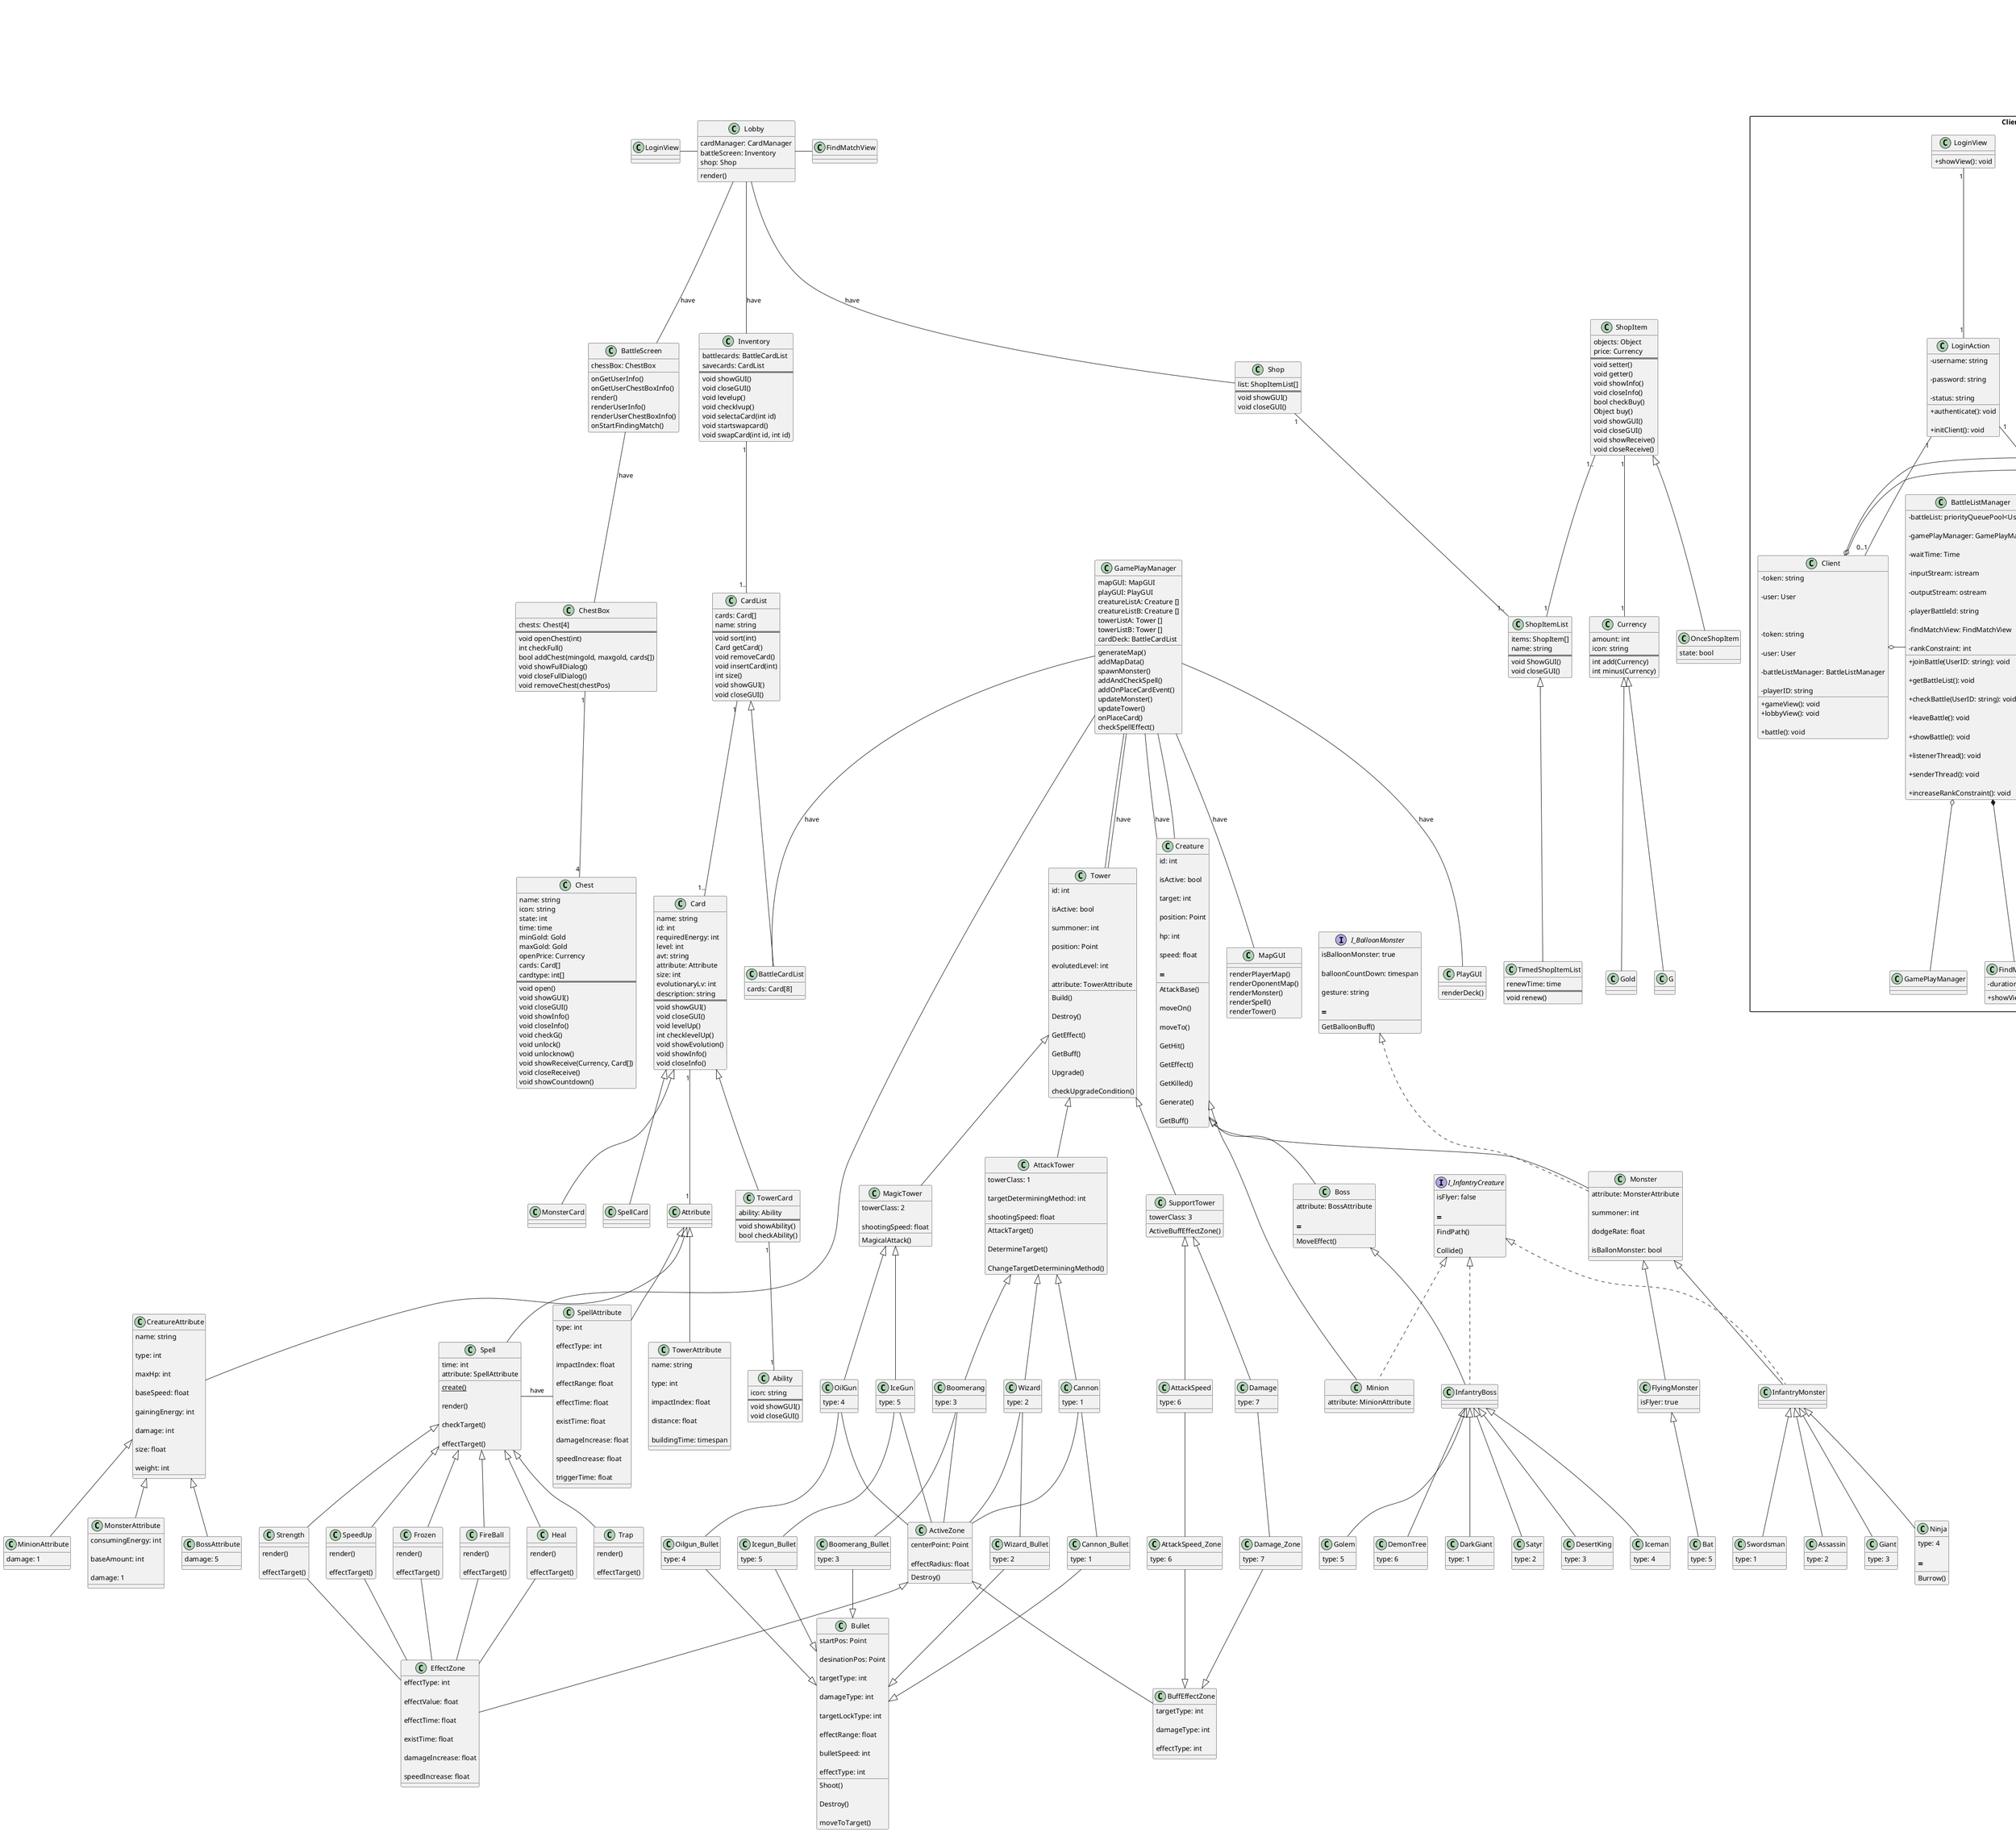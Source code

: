 @startuml 

class MapGUI { 
renderPlayerMap()
renderOponentMap()
renderMonster() 
renderSpell() 
renderTower()
} 

class PlayGUI { 
renderDeck()
}
  

class GamePlayManager { 

mapGUI: MapGUI 
playGUI: PlayGUI
creatureListA: Creature [] 
creatureListB: Creature [] 
towerListA: Tower [] 
towerListB: Tower [] 
cardDeck: BattleCardList
  
generateMap() 
addMapData()
spawnMonster() 
addAndCheckSpell()
addOnPlaceCardEvent()
updateMonster() 
updateTower() 
onPlaceCard() 
checkSpellEffect() 
} 

GamePlayManager -- MapGUI: have 
GamePlayManager -- PlayGUI: have
GamePlayManager -- BattleCardList: have
GamePlayManager -- Tower: have
GamePlayManager -- Creature: have
  

class Lobby { 
cardManager: CardManager 
battleScreen: Inventory 
shop: Shop 
render() 
} 


class BattleScreen { 

chessBox: ChestBox 

onGetUserInfo()
onGetUserChestBoxInfo()
render() 
renderUserInfo()
renderUserChestBoxInfo()
onStartFindingMatch() 
  
} 

  

Lobby--Inventory: have 

Lobby--BattleScreen: have 

Lobby--Shop: have 

BattleScreen--ChestBox: have

Lobby- FindMatchView 

  
class Spell { 

time: int
attribute: SpellAttribute

{static} create() 

render() 

checkTarget() 

effectTarget() 

} 

  

class FireBall { 

render() 

effectTarget() 

} 

  

class Heal { 

render() 

effectTarget() 

} 

  

class Strength { 

render() 

effectTarget() 

} 

  

class SpeedUp { 

render() 

effectTarget() 

} 

  

class Frozen { 

render() 

effectTarget() 

} 

  

class Trap { 

render() 

effectTarget() 

} 

class EffectZone { 

effectType: int

effectValue: float  

effectTime: float  

existTime: float  

damageIncrease: float  

speedIncrease: float

' FindTargetTower() 

' FindTargetMonsters() 

' BuffEffectTower() 

' DoEffectMonster() 

} 

Spell<|--Heal 

Spell<|--SpeedUp 

Spell<|--Frozen 

Spell<|--Trap 

Spell<|--Strength 

Spell<|--FireBall 

Heal -- EffectZone
SpeedUp -- EffectZone
Frozen -- EffectZone
Strength -- EffectZone
FireBall -- EffectZone

Spell - SpellAttribute: have 

LoginView - Lobby 
 
GamePlayManager--Creature 

GamePlayManager--Tower 

GamePlayManager--Spell 

 

 

class PlayerInfo{
    id: int
    name: string
    Ava: img
    credit: int
    gold: Gold
    g: G
    ==
    void getter()
    void setter()
}

  

class Attribute{ 

} 

  

class TowerAttribute{ 

    name: string 

    type: int 

    impactIndex: float 

    distance: float 

    buildingTime: timespan 

} 

  

  

class SpellAttribute { 

    type: int 

    effectType: int

    impactIndex: float  

    effectRange: float 

    effectTime: float  

    existTime: float  

    damageIncrease: float  

    speedIncrease: float  

    triggerTime: float  

} 

class CreatureAttribute{ 
    name: string 

    type: int    

    maxHp: int  

    baseSpeed: float  

    gainingEnergy: int  

    damage: int 

    size: float 

    weight: int 

} 

class MonsterAttribute{ 

    consumingEnergy: int  

    baseAmount: int 

    damage: 1 

} 

  

class BossAttribute {  

    damage: 5  

} 

class MinionAttribute {  

    damage: 1  

} 
  

class Card{
    name: string
    id: int
    requiredEnergy: int
    level: int
    avt: string
    attribute: Attribute
    size: int
    evolutionaryLv: int
    description: string
    ==
    void showGUI()
    void closeGUI()
    void levelUp()
    int checklevelUp()
    void showEvolution()
    void showInfo()
    void closeInfo()
}

  

class TowerCard{
    ability: Ability
    ==
    void showAbility()
    bool checkAbility()
}

  

class MonsterCard{

}

class SpellCard{

}

  

class Ability{
    icon: string
    ==
    void showGUI()
    void closeGUI()
}

class CardList{
    cards: Card[]
    name: string
    ==
    void sort(int)
    Card getCard()
    void removeCard()
    void insertCard(int)
    int size()
    void showGUI()
    void closeGUI()
}

  

class BattleCardList{
    cards: Card[8]
}

  

class Inventory{
    battlecards: BattleCardList
    savecards: CardList
    ==
    void showGUI()
    void closeGUI()
    void levelup()
    void checklvup()
    void selectaCard(int id)
    void startswapcard()
    void swapCard(int id, int id)
} 

  

Attribute <|-- TowerAttribute 

Attribute  <|--  SpellAttribute 

Attribute  <|-- CreatureAttribute 

CreatureAttribute <|-- MonsterAttribute 

CreatureAttribute <|-- MinionAttribute 

CreatureAttribute <|--  BossAttribute 
  

Card "1" -- "1" Attribute
Card <|-- SpellCard 
Card <|-- MonsterCard
Card <|-- TowerCard

CardList <|-- BattleCardList

CardList "1" -- "1.." Card
Inventory "1" -- "1.." CardList

TowerCard "1" -- "1" Ability

  

  

  

class Chest{
    name: string
    icon: string
    state: int
    time: time
    minGold: Gold
    maxGold: Gold
    openPrice: Currency
    cards: Card[]
    cardtype: int[]
    ==
    void open()
    void showGUI()
    void closeGUI()
    void showInfo()
    void closeInfo()
    void checkG()
    void unlock()
    void unlocknow()
    void showReceive(Currency, Card[])
    void closeReceive()
    void showCountdown()
}

  

class ChestBox{
    chests: Chest[4]
    ==
    void openChest(int)
    int checkFull()
    bool addChest(mingold, maxgold, cards[])
    void showFullDialog()
    void closeFullDialog()
    void removeChest(chestPos)
}

  

ChestBox "1" -- "4" Chest

  

class Currency{
    amount: int
    icon: string
    ==
    int add(Currency)
    int minus(Currency)
}

class Gold{}

class G{}

class ShopItem{
    objects: Object
    price: Currency
    ==
    void setter()
    void getter()
    void showInfo()
    void closeInfo()
    bool checkBuy()
    Object buy()
    void showGUI()
    void closeGUI() 
    void showReceive()
    void closeReceive()
}

  

class OnceShopItem{
    state: bool
}


class ShopItemList{
    items: ShopItem[]
    name: string
    ==
    void ShowGUI()
    void closeGUI()
}

class TimedShopItemList{
    renewTime: time
    ==
    void renew()
}

class Shop{
    list: ShopItemList[]
    ==
    void showGUI()
    void closeGUI()
}

  

Currency <|-- Gold
Currency <|-- G

ShopItem <|-- OnceShopItem

ShopItem "1" -- "1" Currency

ShopItemList <|-- TimedShopItemList

ShopItem "1.." -- "1" ShopItemList

Shop "1" -- "1.." ShopItemList


  

  

  

  

class Login{
    id: string
    ==
    void callLogin()
}

 

class Creature{ 

id: int 

isActive: bool 

target: int 

position: Point 

hp: int 

speed: float 

== 

AttackBase() 

moveOn() 

moveTo() 

GetHit() 

GetEffect() 

GetKilled() 

Generate() 

GetBuff() 

} 

  

  

class Monster{ 

attribute: MonsterAttribute

summoner: int 

dodgeRate: float 

isBallonMonster: bool 

} 

  

interface I_BalloonMonster{ 

isBalloonMonster: true 

balloonCountDown: timespan 

gesture: string 

== 

GetBalloonBuff() 

} 

  

interface I_InfantryCreature{ 

isFlyer: false 

== 

FindPath() 

Collide() 

} 

  

class InfantryMonster{ 

} 

  

class FlyingMonster{ 

isFlyer: true 

} 

  

class Swordsman{ 

type: 1 

} 

class Assassin{ 

type: 2 

} 

class Giant{ 

type: 3 

} 

class Ninja{ 

type: 4 

== 

Burrow() 

} 

class Bat{ 

type: 5 

} 

  

  

class Minion{ 

attribute: MinionAttribute

} 

  

class Boss{ 

attribute: BossAttribute

== 

MoveEffect() 

} 

  

class InfantryBoss{ 

} 

  

class DarkGiant{ 

type: 1 

} 

class Satyr{ 

type: 2 

} 

class DesertKing{ 

type: 3 

} 

class Iceman{ 

type: 4 

} 

class Golem{ 

type: 5 

} 

class DemonTree{ 

type: 6 

} 

  

Creature <|-- Monster 

Creature <|-- Minion 

Creature <|--  Boss 

  

Monster <|-- InfantryMonster 

Monster <|-- FlyingMonster 

  

InfantryMonster <|-- Swordsman 

InfantryMonster <|-- Assassin 

InfantryMonster <|--  Giant 

InfantryMonster <|--  Ninja 

  

FlyingMonster <|-- Bat 

  

Boss <|-- InfantryBoss 

  

InfantryBoss  <|-- DarkGiant 

InfantryBoss  <|-- Satyr 

InfantryBoss  <|-- DesertKing 

InfantryBoss  <|-- Iceman 

InfantryBoss  <|-- Golem 

InfantryBoss  <|-- DemonTree 

  

I_BalloonMonster <|.. Monster 

  

I_InfantryCreature <|.. InfantryMonster 

I_InfantryCreature <|.. InfantryBoss 

I_InfantryCreature <|.. Minion 

 

 

class Tower { 

id: int 

isActive: bool 

summoner: int 

position: Point 

evolutedLevel: int 

attribute: TowerAttribute

Build() 

Destroy() 

GetEffect() 

GetBuff() 

Upgrade() 

checkUpgradeCondition()

} 

  

class AttackTower { 

towerClass: 1 

targetDeterminingMethod: int 

shootingSpeed: float 

AttackTarget() 

DetermineTarget() 

ChangeTargetDeterminingMethod() 

} 

  

class MagicTower { 

towerClass: 2 

shootingSpeed: float 

MagicalAttack() 

} 

  

class SupportTower { 

towerClass: 3 

ActiveBuffEffectZone() 

} 

  

class Cannon { 

type: 1 

} 

  

class Wizard { 

type: 2 

} 

  

class Boomerang { 

type: 3 

} 

  

class OilGun { 

type: 4 

} 

  

class IceGun { 

type: 5 

} 

  

class AttackSpeed { 

type: 6 

} 

  

class Damage { 

type: 7 

} 

  

class Cannon_Bullet { 

type: 1 

} 

  

class Wizard_Bullet { 

type: 2 

} 

  

class Boomerang_Bullet { 

type: 3 

} 

  

class Oilgun_Bullet { 

type: 4 

} 

  

class Icegun_Bullet { 

type: 5 

} 

  

class AttackSpeed_Zone { 

type: 6 

} 

  

class Damage_Zone { 

type: 7 

} 

  

class Bullet { 

startPos: Point 

desinationPos: Point 

targetType: int 

damageType: int 

targetLockType: int 

effectRange: float 

bulletSpeed: int 

effectType: int 

Shoot() 

Destroy() 

moveToTarget() 

} 

  

class BuffEffectZone { 

targetType: int 

damageType: int 

effectType: int 

' BuffEffectTower() 

' FindTargetTower() 

' FindTargetMonsters() 

' DoEffectMonster() 

} 

  

class ActiveZone { 

centerPoint: Point 

effectRadius: float 

Destroy() 

} 

  

Tower <|-- AttackTower 

Tower <|-- MagicTower 

Tower <|-- SupportTower 

AttackTower <|-- Cannon 

AttackTower <|-- Wizard 

AttackTower <|-- Boomerang 

MagicTower <|-- OilGun 

MagicTower <|-- IceGun 

SupportTower <|-- AttackSpeed 

SupportTower <|-- Damage 

Cannon -- Cannon_Bullet 

Wizard -- Wizard_Bullet 

Boomerang -- Boomerang_Bullet 

OilGun -- Oilgun_Bullet 

IceGun -- Icegun_Bullet 

AttackSpeed -- AttackSpeed_Zone 

Damage -- Damage_Zone 

  

Cannon_Bullet --|> Bullet 

Wizard_Bullet --|> Bullet 

Boomerang_Bullet --|> Bullet 

Oilgun_Bullet --|> Bullet 

Icegun_Bullet --|> Bullet 

AttackSpeed_Zone --|> BuffEffectZone 

Damage_Zone --|> BuffEffectZone 

  

ActiveZone <|-- BuffEffectZone 
ActiveZone <|-- EffectZone 

  

Cannon -- ActiveZone 

Wizard -- ActiveZone 

Boomerang -- ActiveZone 

OilGun -- ActiveZone 

IceGun – ActiveZone 

 

 

 

skinparam packageStyle rectangle 

skinparam classAttributeIconSize 0 

  

package Client { 

class LoginView { 

+showView(): void 

} 

  

class LoginAction { 

-username: string 

-password: string 

-status: string 

+authenticate(): void 

+initClient(): void 

} 

  

LoginView "1" -- "1" LoginAction 

  

class Client { 

-token: string 

-user: User 

+gameView(): void 

} 

  

class ServerMessageManager { 

-connectionStatus: int 

-packageStatus: int 

-socket: Socket 

+receiveMessage(): void 

+sendMessage(): void 

} 

  

class User { 

-avatar: Image 

-name: string 

-level: int 

-rank: int 

-currencys: array<Currency> 

} 

  

Client o- User 

LoginAction "1" -- "0..1" Client 

LoginAction "1" - "1" ServerMessageManager 

} 

  

package Server { 

class Server { 

-authenticatorThread: Thread 

+initAuthenticator(): void 

} 

  

class AccountManager { 

+authenticateUser(): string 

} 

  

class ClientMessageManager { 

-userConnections: array<UserConnection> 

+receiveMessage(): string 

+sendMessage(): void 

} 

  

class UserConnection { 

-socket: Socket 

-status: int 

+initTCPConnection(): void 

} 

  

Server o- ClientMessageManager 

Server o-- AccountManager 

ClientMessageManager "1" -- "0..*" UserConnection 

} 

 

 

skinparam packageStyle rectangle 

skinparam classAttributeIconSize 0 

  

package Client { 

  

class Client { 

-token: string 

-user: User 

-battleListManager: BattleListManager 

-playerID: string 

+lobbyView(): void 

+battle(): void 

} 

  

class ServerMessageManager { 

-connectionStatus: int 

-packageStatus: int 

-socket: Socket 

+receiveMessage(): void 

+sendMessage(): void 

} 

  

class BattleListManager { 

-battleList: priorityQueuePool<UserID> 

-gamePlayManager: GamePlayManager 

-waitTime: Time 

-inputStream: istream 

-outputStream: ostream 

-playerBattleId: string 

-findMatchView: FindMatchView 

-rankConstraint: int 

+joinBattle(UserID: string): void 

+getBattleList(): void 

+checkBattle(UserID: string): void 

+leaveBattle(): void 

+showBattle(): void 

+listenerThread(): void 

+senderThread(): void 

+increaseRankConstraint(): void 

} 

  

class GamePlayManager {} 

  

class FindMatchView { 

-duration: Time 

+showView(): void 

} 

  

class User { 

-avatar: Image 

-name: string 

-level: int 

-rank: int 

-currencys: array<Currency> 

} 

  

Client o-- User 

BattleListManager o-- GamePlayManager 

BattleListManager *-- FindMatchView 

BattleListManager "1" - "1" ServerMessageManager 

Client o- BattleListManager 

} 

  

package Server { 

class Server { 

-channelThread: Thread 

-battleQueue: BattleQueueManager 

-battleManager: BattleManager 

+createNewChannel(userID1: string, userID2: string): void 

+getBattleQueue(): void 

} 

  

class AccountManager { 

+getUserRank(PlayerID: string): int 

} 

  

class BattleQueueManager { 

-battleList: Tree<UserID> 

+findPlayerRank(numOfPlayer: int, rank: int): int 

} 

  

class ClientMessageManager { 

-userConnections: array<UserConnection> 

+receiveMessage(): string 

+sendMessage(): void 

} 

  

class UserConnection { 

-socket: Socket 

-status: int 

+initTCPConnection(): void 

} 

  

Interface BattleManager { 

+initGamePlay() 

+updateGameState() 

} 

  

class BattlePlayerManager { 

-userID1: string 

-userID2: string 

-state: int 

+initGameplay() 

+updateGameState() 

} 

  

ClientMessageManager -o Server 

ClientMessageManager "1" -- "0..*" UserConnection 

Server o- BattleQueueManager 

BattleQueueManager "1" -- "1" AccountManager 

Server o-- BattlePlayerManager 

BattlePlayerManager --|> BattleManager 

} 

 

skinparam packageStyle rectangle 

skinparam classAttributeIconSize 0 

  

  

package Server { 

class Server { 

-channelThread: Thread 

-battleQueue: BattleQueueManager 

-battleManager: BattleManager 

+createNewChannel(userID1: string, userID2: string): void 

+getBattleQueue(): void 

} 

  

class AccountManager { 

+getUserRank(PlayerID: string): int 

} 

  

class BattleQueueManager { 

-battleList: Tree<UserID> 

+findPlayerRank(numOfPlayer: int, rank: int): int 

} 

  

Interface BattleManager { 

+initGamePlay() 

+updateGameState() 

} 

  

class BattleBotManager { 

-userID1: string 

-bot: Bot 

-state: int 

+initGameplay() 

+updateGameState() 

} 

  

class Bot { 

-botState: int 

+initTower(): void 

+initMonster(): void 

+initSpell(): void 

+findOptimalPath(): void 

+action(): Action 

} 

  

Interface Action { 

+Energy: int 

} 

  

class Attack { 

+spell(): void 

+createMonster(): void 

} 

  

class Defense { 

+buildTower(): void 

} 

  

Attack <|-- Action 

Defense <|-- Action 

Action "1..*" - "1" Bot 

Server o- BattleQueueManager 

BattleQueueManager "1" -- "1" AccountManager 

Server o-- BattleBotManager 

BattleBotManager --|> BattleManager 

Bot -o BattleBotManager 

} 

@enduml 